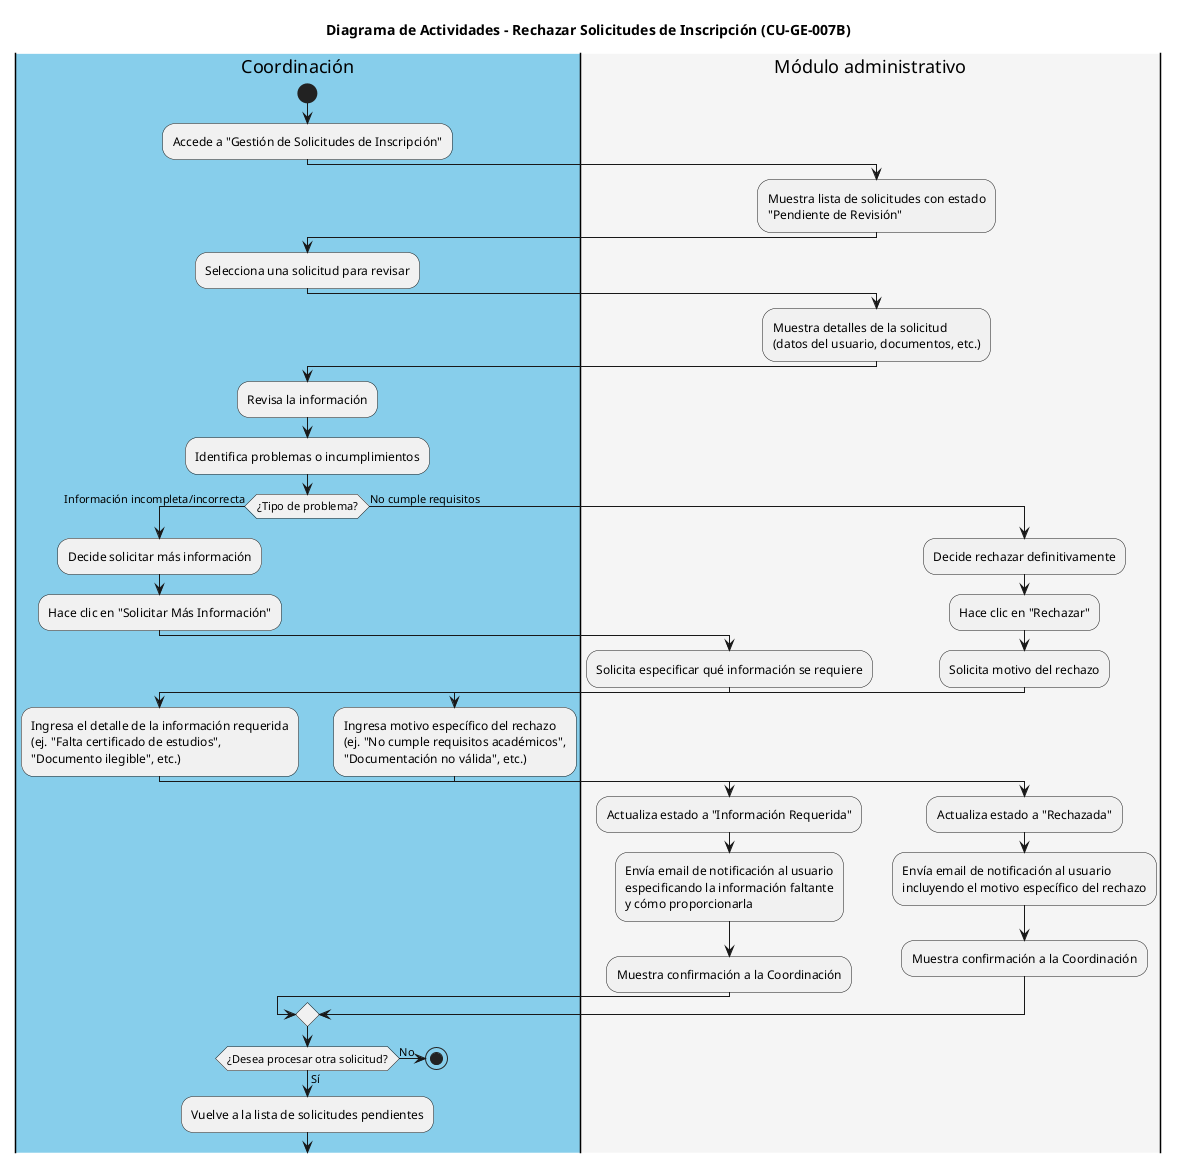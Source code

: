 @startuml
title Diagrama de Actividades - Rechazar Solicitudes de Inscripción (CU-GE-007B)

|#skyblue|Coordinación|
start
:Accede a "Gestión de Solicitudes de Inscripción";

|#whitesmoke|Módulo administrativo|
:Muestra lista de solicitudes con estado
"Pendiente de Revisión";

|#skyblue|Coordinación|
:Selecciona una solicitud para revisar;

|#whitesmoke|Módulo administrativo|
:Muestra detalles de la solicitud
(datos del usuario, documentos, etc.);

|#skyblue|Coordinación|
:Revisa la información;
:Identifica problemas o incumplimientos;
if (¿Tipo de problema?) then (Información incompleta/incorrecta)
  :Decide solicitar más información;
  :Hace clic en "Solicitar Más Información";
  |#whitesmoke|Módulo administrativo|
  :Solicita especificar qué información se requiere;
  |#skyblue|Coordinación|
  :Ingresa el detalle de la información requerida
  (ej. "Falta certificado de estudios",
  "Documento ilegible", etc.);
  |#whitesmoke|Módulo administrativo|
  :Actualiza estado a "Información Requerida";
  :Envía email de notificación al usuario
  especificando la información faltante
  y cómo proporcionarla;
  :Muestra confirmación a la Coordinación;
else (No cumple requisitos)
  :Decide rechazar definitivamente;
  :Hace clic en "Rechazar";
  |#whitesmoke|Módulo administrativo|
  :Solicita motivo del rechazo;
  |#skyblue|Coordinación|
  :Ingresa motivo específico del rechazo
  (ej. "No cumple requisitos académicos",
  "Documentación no válida", etc.);
  |#whitesmoke|Módulo administrativo|
  :Actualiza estado a "Rechazada";
  :Envía email de notificación al usuario
  incluyendo el motivo específico del rechazo;
  :Muestra confirmación a la Coordinación;
endif

|#skyblue|Coordinación|
if (¿Desea procesar otra solicitud?) then (Sí)
  :Vuelve a la lista de solicitudes pendientes;
else (No)
  stop
endif
@enduml